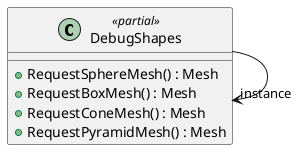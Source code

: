 @startuml
class DebugShapes <<partial>> {
    + RequestSphereMesh() : Mesh
    + RequestBoxMesh() : Mesh
    + RequestConeMesh() : Mesh
    + RequestPyramidMesh() : Mesh
}
DebugShapes --> "instance" DebugShapes
@enduml
